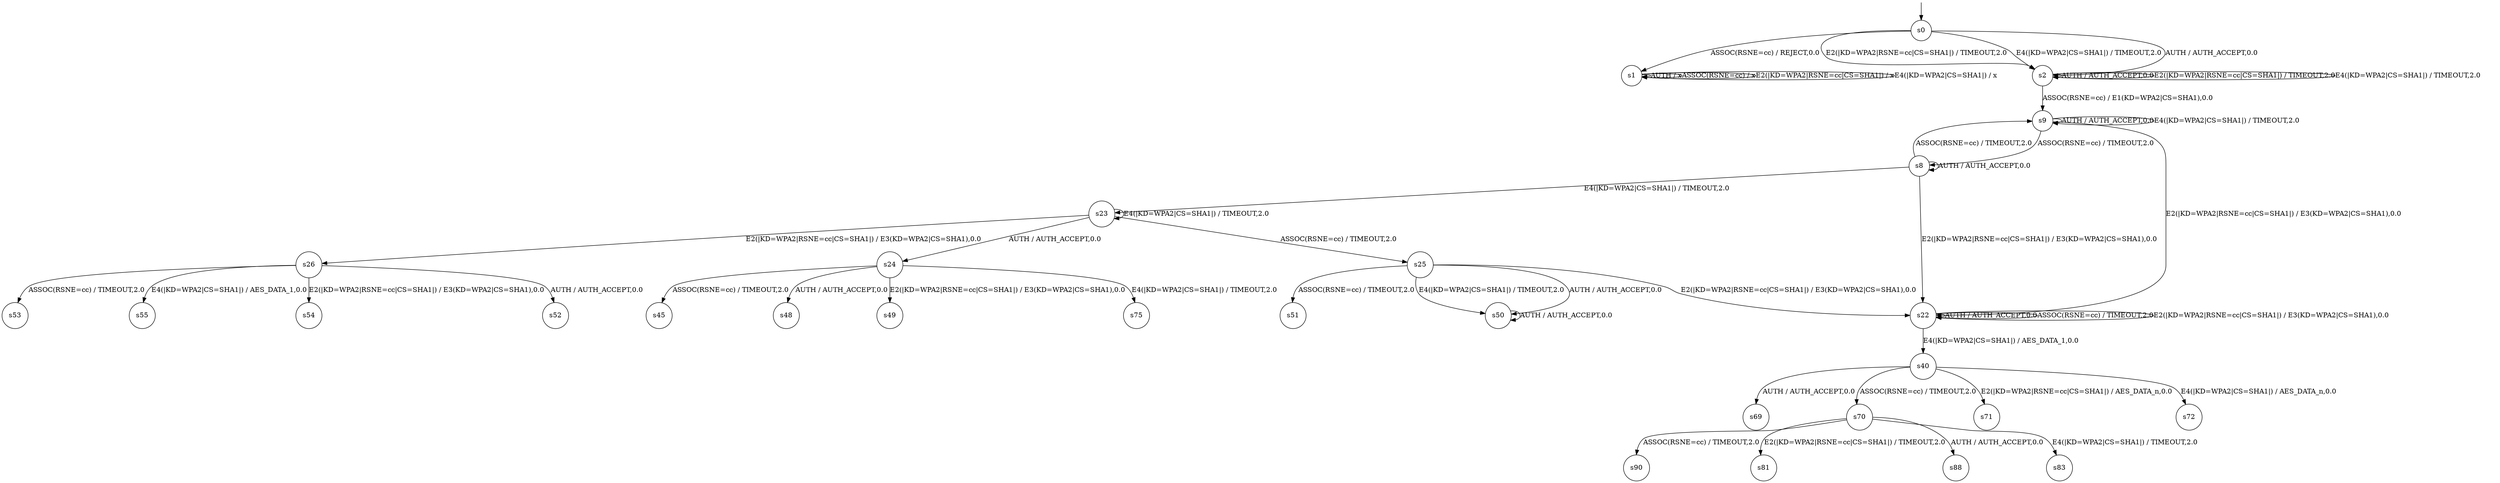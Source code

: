digraph g {

	s0 [shape="circle" label="s0"];
	s1 [shape="circle" label="s1"];
	s2 [shape="circle" label="s2"];
	s3 [shape="circle" label="s52"];
	s4 [shape="circle" label="s69"];
	s5 [shape="circle" label="s70"];
	s6 [shape="circle" label="s51"];
	s7 [shape="circle" label="s71"];
	s8 [shape="circle" label="s8"];
	s9 [shape="circle" label="s9"];
	s10 [shape="circle" label="s53"];
	s11 [shape="circle" label="s40"];
	s12 [shape="circle" label="s90"];
	s13 [shape="circle" label="s55"];
	s14 [shape="circle" label="s54"];
	s15 [shape="circle" label="s26"];
	s16 [shape="circle" label="s75"];
	s17 [shape="circle" label="s22"];
	s18 [shape="circle" label="s23"];
	s19 [shape="circle" label="s24"];
	s20 [shape="circle" label="s25"];
	s21 [shape="circle" label="s45"];
	s22 [shape="circle" label="s72"];
	s23 [shape="circle" label="s50"];
	s24 [shape="circle" label="s48"];
	s25 [shape="circle" label="s49"];
	s26 [shape="circle" label="s81"];
	s27 [shape="circle" label="s88"];
	s28 [shape="circle" label="s83"];
	s0 -> s2 [label="AUTH / AUTH_ACCEPT,0.0"];
	s0 -> s1 [label="ASSOC(RSNE=cc) / REJECT,0.0"];
	s0 -> s2 [label="E2(|KD=WPA2|RSNE=cc|CS=SHA1|) / TIMEOUT,2.0"];
	s0 -> s2 [label="E4(|KD=WPA2|CS=SHA1|) / TIMEOUT,2.0"];
	s1 -> s1 [label="AUTH / x"];
	s1 -> s1 [label="ASSOC(RSNE=cc) / x"];
	s1 -> s1 [label="E2(|KD=WPA2|RSNE=cc|CS=SHA1|) / x"];
	s1 -> s1 [label="E4(|KD=WPA2|CS=SHA1|) / x"];
	s2 -> s2 [label="AUTH / AUTH_ACCEPT,0.0"];
	s2 -> s9 [label="ASSOC(RSNE=cc) / E1(KD=WPA2|CS=SHA1),0.0"];
	s2 -> s2 [label="E2(|KD=WPA2|RSNE=cc|CS=SHA1|) / TIMEOUT,2.0"];
	s2 -> s2 [label="E4(|KD=WPA2|CS=SHA1|) / TIMEOUT,2.0"];
	s5 -> s27 [label="AUTH / AUTH_ACCEPT,0.0"];
	s5 -> s12 [label="ASSOC(RSNE=cc) / TIMEOUT,2.0"];
	s5 -> s26 [label="E2(|KD=WPA2|RSNE=cc|CS=SHA1|) / TIMEOUT,2.0"];
	s5 -> s28 [label="E4(|KD=WPA2|CS=SHA1|) / TIMEOUT,2.0"];
	s8 -> s8 [label="AUTH / AUTH_ACCEPT,0.0"];
	s8 -> s9 [label="ASSOC(RSNE=cc) / TIMEOUT,2.0"];
	s8 -> s17 [label="E2(|KD=WPA2|RSNE=cc|CS=SHA1|) / E3(KD=WPA2|CS=SHA1),0.0"];
	s8 -> s18 [label="E4(|KD=WPA2|CS=SHA1|) / TIMEOUT,2.0"];
	s9 -> s9 [label="AUTH / AUTH_ACCEPT,0.0"];
	s9 -> s8 [label="ASSOC(RSNE=cc) / TIMEOUT,2.0"];
	s9 -> s17 [label="E2(|KD=WPA2|RSNE=cc|CS=SHA1|) / E3(KD=WPA2|CS=SHA1),0.0"];
	s9 -> s9 [label="E4(|KD=WPA2|CS=SHA1|) / TIMEOUT,2.0"];
	s11 -> s4 [label="AUTH / AUTH_ACCEPT,0.0"];
	s11 -> s5 [label="ASSOC(RSNE=cc) / TIMEOUT,2.0"];
	s11 -> s7 [label="E2(|KD=WPA2|RSNE=cc|CS=SHA1|) / AES_DATA_n,0.0"];
	s11 -> s22 [label="E4(|KD=WPA2|CS=SHA1|) / AES_DATA_n,0.0"];
	s15 -> s3 [label="AUTH / AUTH_ACCEPT,0.0"];
	s15 -> s10 [label="ASSOC(RSNE=cc) / TIMEOUT,2.0"];
	s15 -> s14 [label="E2(|KD=WPA2|RSNE=cc|CS=SHA1|) / E3(KD=WPA2|CS=SHA1),0.0"];
	s15 -> s13 [label="E4(|KD=WPA2|CS=SHA1|) / AES_DATA_1,0.0"];
	s17 -> s17 [label="AUTH / AUTH_ACCEPT,0.0"];
	s17 -> s17 [label="ASSOC(RSNE=cc) / TIMEOUT,2.0"];
	s17 -> s17 [label="E2(|KD=WPA2|RSNE=cc|CS=SHA1|) / E3(KD=WPA2|CS=SHA1),0.0"];
	s17 -> s11 [label="E4(|KD=WPA2|CS=SHA1|) / AES_DATA_1,0.0"];
	s18 -> s19 [label="AUTH / AUTH_ACCEPT,0.0"];
	s18 -> s20 [label="ASSOC(RSNE=cc) / TIMEOUT,2.0"];
	s18 -> s15 [label="E2(|KD=WPA2|RSNE=cc|CS=SHA1|) / E3(KD=WPA2|CS=SHA1),0.0"];
	s18 -> s18 [label="E4(|KD=WPA2|CS=SHA1|) / TIMEOUT,2.0"];
	s19 -> s24 [label="AUTH / AUTH_ACCEPT,0.0"];
	s19 -> s21 [label="ASSOC(RSNE=cc) / TIMEOUT,2.0"];
	s19 -> s25 [label="E2(|KD=WPA2|RSNE=cc|CS=SHA1|) / E3(KD=WPA2|CS=SHA1),0.0"];
	s19 -> s16 [label="E4(|KD=WPA2|CS=SHA1|) / TIMEOUT,2.0"];
	s20 -> s23 [label="AUTH / AUTH_ACCEPT,0.0"];
	s20 -> s6 [label="ASSOC(RSNE=cc) / TIMEOUT,2.0"];
	s20 -> s17 [label="E2(|KD=WPA2|RSNE=cc|CS=SHA1|) / E3(KD=WPA2|CS=SHA1),0.0"];
	s20 -> s23 [label="E4(|KD=WPA2|CS=SHA1|) / TIMEOUT,2.0"];
	s23 -> s23 [label="AUTH / AUTH_ACCEPT,0.0"];

__start0 [label="" shape="none" width="0" height="0"];
__start0 -> s0;

}
